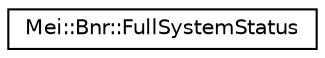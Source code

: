 digraph "Graphical Class Hierarchy"
{
  edge [fontname="Helvetica",fontsize="10",labelfontname="Helvetica",labelfontsize="10"];
  node [fontname="Helvetica",fontsize="10",shape=record];
  rankdir="LR";
  Node1 [label="Mei::Bnr::FullSystemStatus",height=0.2,width=0.4,color="black", fillcolor="white", style="filled",URL="$a00038.html",tooltip="Contains the full status of the BNR system, including its modules. "];
}
